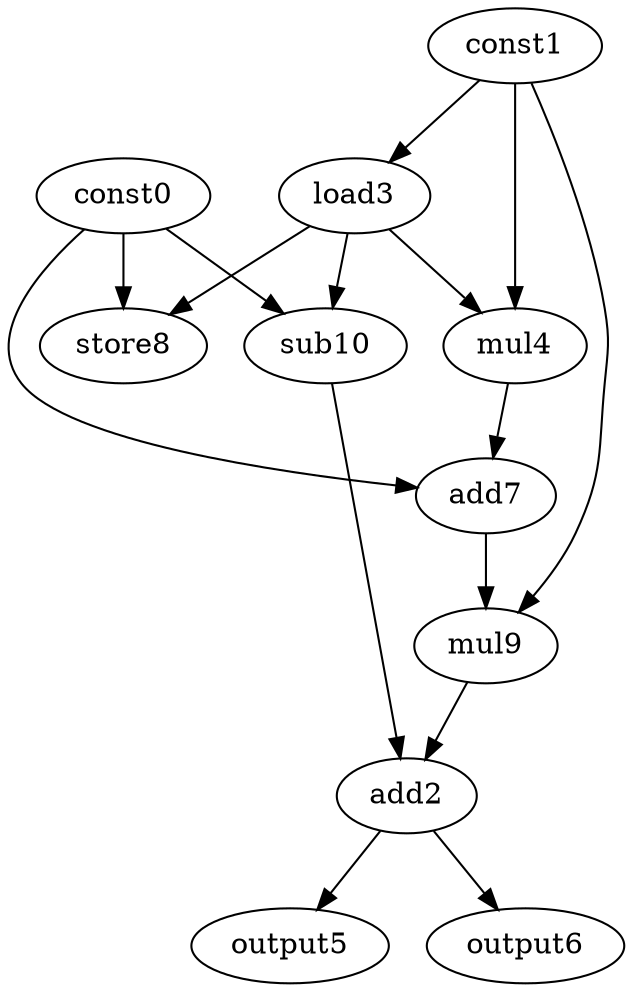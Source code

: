 digraph G { 
const0[opcode=const]; 
const1[opcode=const]; 
add2[opcode=add]; 
load3[opcode=load]; 
mul4[opcode=mul]; 
output5[opcode=output]; 
output6[opcode=output]; 
add7[opcode=add]; 
store8[opcode=store]; 
mul9[opcode=mul]; 
sub10[opcode=sub]; 
const1->load3[operand=0];
const1->mul4[operand=0];
load3->mul4[operand=1];
const0->store8[operand=0];
load3->store8[operand=1];
const0->sub10[operand=0];
load3->sub10[operand=1];
const0->add7[operand=0];
mul4->add7[operand=1];
const1->mul9[operand=0];
add7->mul9[operand=1];
mul9->add2[operand=0];
sub10->add2[operand=1];
add2->output5[operand=0];
add2->output6[operand=0];
}
